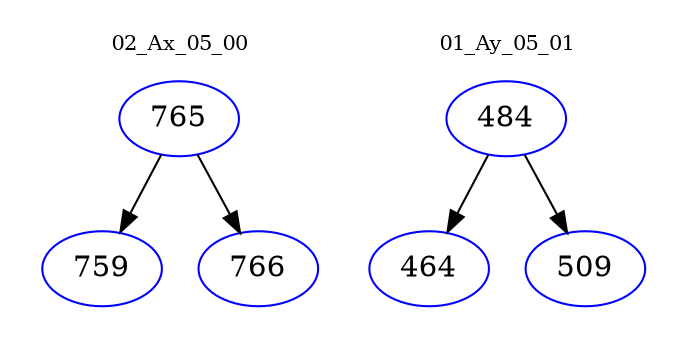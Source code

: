 digraph{
subgraph cluster_0 {
color = white
label = "02_Ax_05_00";
fontsize=10;
T0_765 [label="765", color="blue"]
T0_765 -> T0_759 [color="black"]
T0_759 [label="759", color="blue"]
T0_765 -> T0_766 [color="black"]
T0_766 [label="766", color="blue"]
}
subgraph cluster_1 {
color = white
label = "01_Ay_05_01";
fontsize=10;
T1_484 [label="484", color="blue"]
T1_484 -> T1_464 [color="black"]
T1_464 [label="464", color="blue"]
T1_484 -> T1_509 [color="black"]
T1_509 [label="509", color="blue"]
}
}
